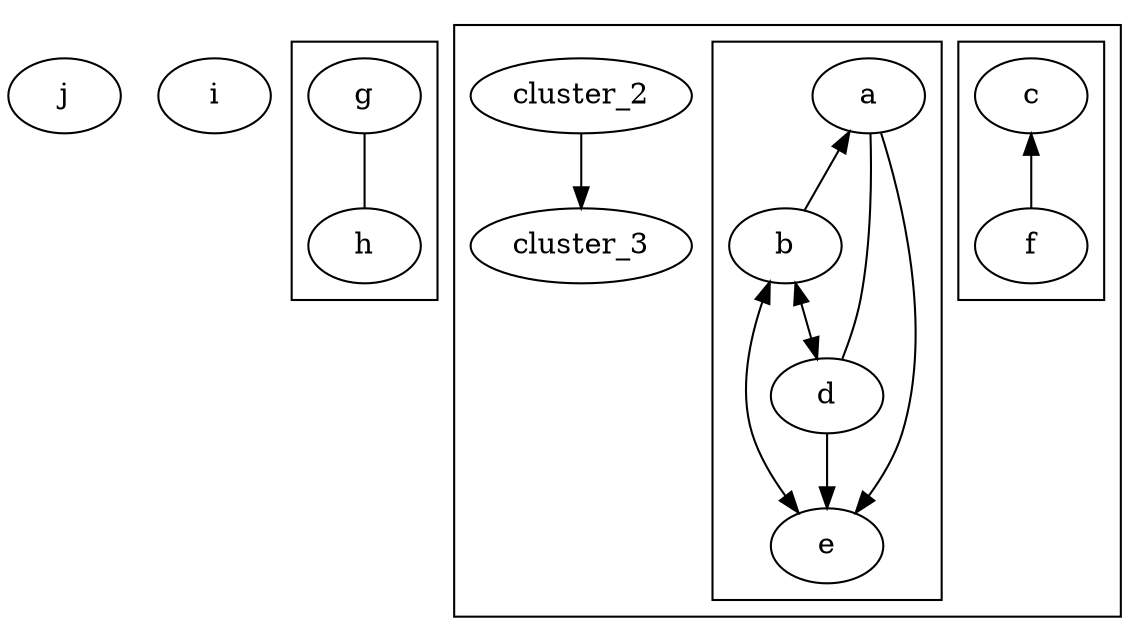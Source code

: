digraph G {
  edge []
n_15 [label="j" style="setlinewidth(1)" ]
n_14 [label="i" style="setlinewidth(1)" ]
  subgraph cluster_4 {
n_12 [label="g" style="setlinewidth(1)" ]
n_13 [label="h" style="setlinewidth(1)" ]
n_12 -> n_13 [dir=none ]
  }
  subgraph cluster_5 {
cluster_3 []
cluster_2 []
cluster_2 -> cluster_3 [dir=forward ]
    subgraph cluster_2 {
n_6 [label="a" style="setlinewidth(1)" ]
n_7 [label="b" style="setlinewidth(1)" ]
n_9 [label="d" style="setlinewidth(1)" ]
n_10 [label="e" style="setlinewidth(1)" ]
n_6 -> n_7 [dir=back ]
n_6 -> n_9 [dir=none ]
n_7 -> n_9 [dir=both ]
n_6 -> n_10 [dir=forward ]
n_7 -> n_10 [dir=both ]
n_9 -> n_10 []
    }
    subgraph cluster_3 {
n_8 [label="c" style="setlinewidth(1)" ]
n_11 [label="f" style="setlinewidth(1)" ]
n_8 -> n_11 [dir=back ]
    }
  }
}
